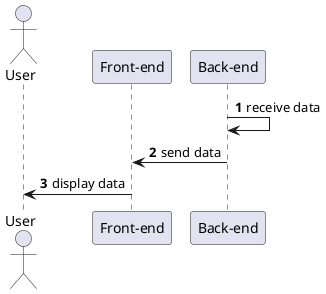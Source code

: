 @startuml sub sequence diagram Front end notification
autonumber
actor       User       as U
participant "Front-end" as FE
participant "Back-end" as BE

BE -> BE : receive data
BE -> FE : send data
FE -> U : display data

@enduml